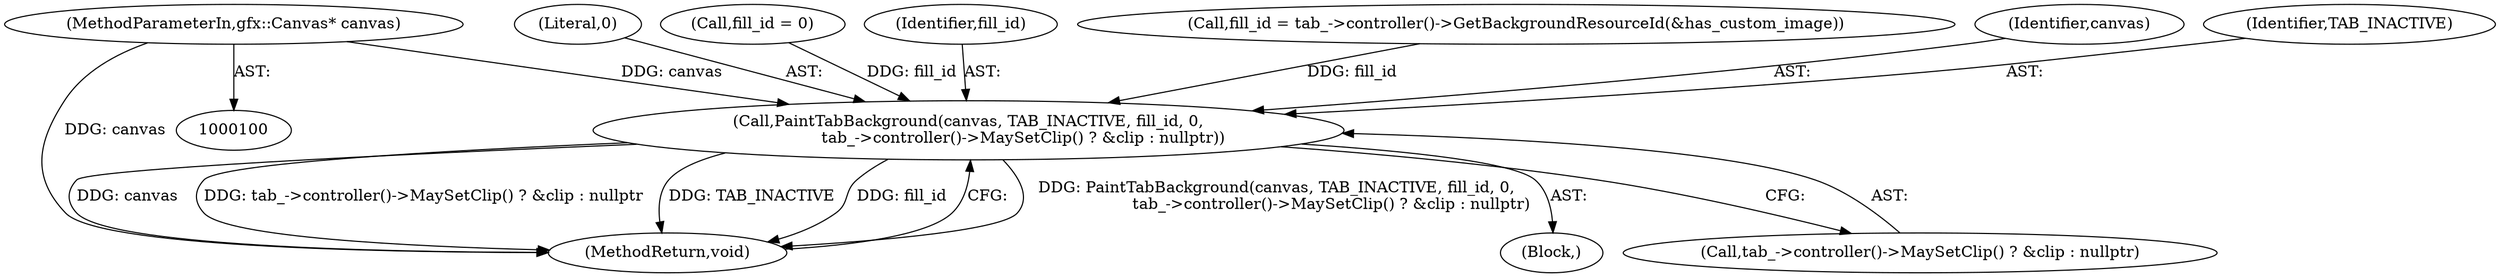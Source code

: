 digraph "0_Chrome_45d901b56f578a74b19ba0d10fa5c4c467f19303_5@pointer" {
"1000101" [label="(MethodParameterIn,gfx::Canvas* canvas)"];
"1000117" [label="(Call,PaintTabBackground(canvas, TAB_INACTIVE, fill_id, 0,\n                      tab_->controller()->MaySetClip() ? &clip : nullptr))"];
"1000121" [label="(Literal,0)"];
"1000117" [label="(Call,PaintTabBackground(canvas, TAB_INACTIVE, fill_id, 0,\n                      tab_->controller()->MaySetClip() ? &clip : nullptr))"];
"1000114" [label="(Call,fill_id = 0)"];
"1000127" [label="(MethodReturn,void)"];
"1000103" [label="(Block,)"];
"1000120" [label="(Identifier,fill_id)"];
"1000122" [label="(Call,tab_->controller()->MaySetClip() ? &clip : nullptr)"];
"1000106" [label="(Call,fill_id = tab_->controller()->GetBackgroundResourceId(&has_custom_image))"];
"1000101" [label="(MethodParameterIn,gfx::Canvas* canvas)"];
"1000118" [label="(Identifier,canvas)"];
"1000119" [label="(Identifier,TAB_INACTIVE)"];
"1000101" -> "1000100"  [label="AST: "];
"1000101" -> "1000127"  [label="DDG: canvas"];
"1000101" -> "1000117"  [label="DDG: canvas"];
"1000117" -> "1000103"  [label="AST: "];
"1000117" -> "1000122"  [label="CFG: "];
"1000118" -> "1000117"  [label="AST: "];
"1000119" -> "1000117"  [label="AST: "];
"1000120" -> "1000117"  [label="AST: "];
"1000121" -> "1000117"  [label="AST: "];
"1000122" -> "1000117"  [label="AST: "];
"1000127" -> "1000117"  [label="CFG: "];
"1000117" -> "1000127"  [label="DDG: PaintTabBackground(canvas, TAB_INACTIVE, fill_id, 0,\n                      tab_->controller()->MaySetClip() ? &clip : nullptr)"];
"1000117" -> "1000127"  [label="DDG: canvas"];
"1000117" -> "1000127"  [label="DDG: tab_->controller()->MaySetClip() ? &clip : nullptr"];
"1000117" -> "1000127"  [label="DDG: TAB_INACTIVE"];
"1000117" -> "1000127"  [label="DDG: fill_id"];
"1000106" -> "1000117"  [label="DDG: fill_id"];
"1000114" -> "1000117"  [label="DDG: fill_id"];
}
